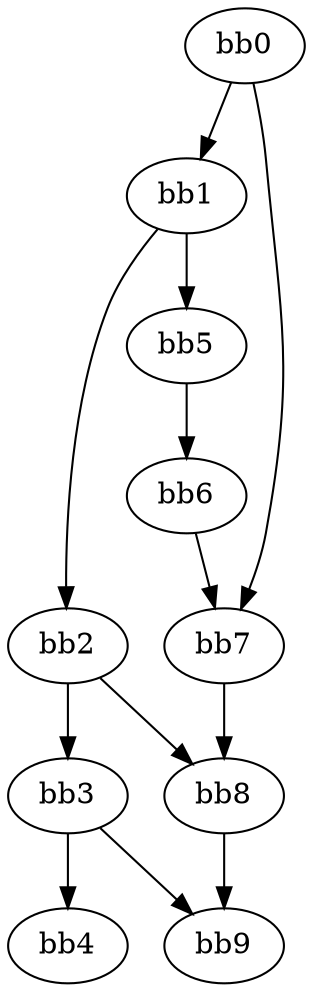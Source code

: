 digraph {
    0 [ label = "bb0\l" ]
    1 [ label = "bb1\l" ]
    2 [ label = "bb2\l" ]
    3 [ label = "bb3\l" ]
    4 [ label = "bb4\l" ]
    5 [ label = "bb5\l" ]
    6 [ label = "bb6\l" ]
    7 [ label = "bb7\l" ]
    8 [ label = "bb8\l" ]
    9 [ label = "bb9\l" ]
    0 -> 1 [ ]
    0 -> 7 [ ]
    1 -> 2 [ ]
    1 -> 5 [ ]
    2 -> 3 [ ]
    2 -> 8 [ ]
    3 -> 4 [ ]
    3 -> 9 [ ]
    5 -> 6 [ ]
    6 -> 7 [ ]
    7 -> 8 [ ]
    8 -> 9 [ ]
}

